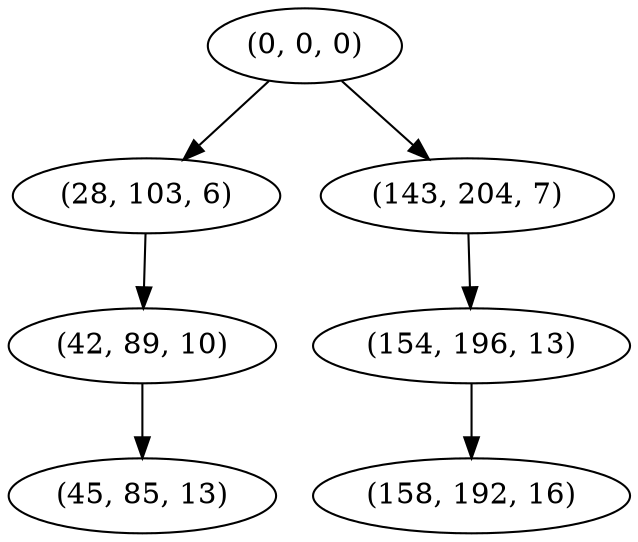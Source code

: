 digraph tree {
    "(0, 0, 0)";
    "(28, 103, 6)";
    "(42, 89, 10)";
    "(45, 85, 13)";
    "(143, 204, 7)";
    "(154, 196, 13)";
    "(158, 192, 16)";
    "(0, 0, 0)" -> "(28, 103, 6)";
    "(0, 0, 0)" -> "(143, 204, 7)";
    "(28, 103, 6)" -> "(42, 89, 10)";
    "(42, 89, 10)" -> "(45, 85, 13)";
    "(143, 204, 7)" -> "(154, 196, 13)";
    "(154, 196, 13)" -> "(158, 192, 16)";
}
